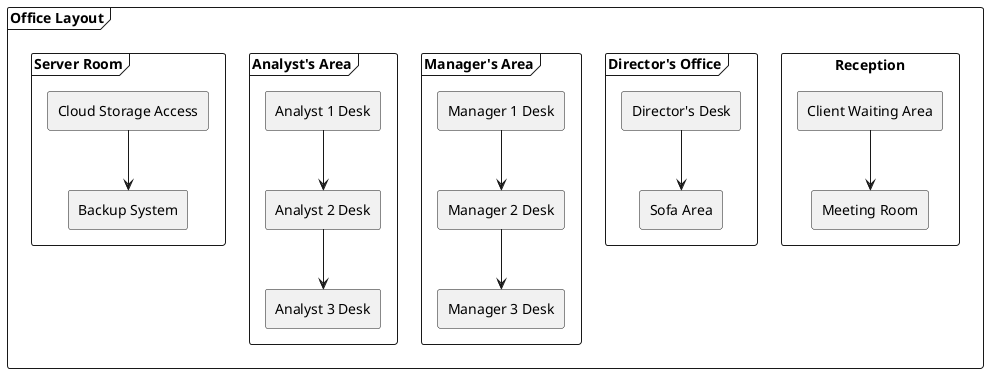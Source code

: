 @startuml
skinparam defaultFontName Arial
skinparam componentStyle rectangle

frame "Office Layout" {
    rectangle "Reception" {
        rectangle "Client Waiting Area" as WaitingArea
        rectangle "Meeting Room" as MeetingRoom
    }

    frame "Director's Office" {
        rectangle "Director's Desk" as DirectorsDesk
        rectangle "Sofa Area" as SofaArea
    }

    frame "Manager's Area" {
        rectangle "Manager 1 Desk" as Manager1
        rectangle "Manager 2 Desk" as Manager2
        rectangle "Manager 3 Desk" as Manager3
    }

    frame "Analyst's Area" {
        rectangle "Analyst 1 Desk" as Analyst1
        rectangle "Analyst 2 Desk" as Analyst2
        rectangle "Analyst 3 Desk" as Analyst3
    }

    frame "Server Room" {
        rectangle "Cloud Storage Access" as CloudStorage
        rectangle "Backup System" as BackupSystem
    }

    WaitingArea --> MeetingRoom
    DirectorsDesk --> SofaArea
    Manager1 --> Manager2
    Manager2 --> Manager3
    Analyst1 --> Analyst2
    Analyst2 --> Analyst3
    CloudStorage --> BackupSystem
}
@enduml
